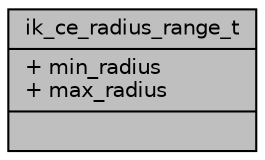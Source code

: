 digraph "ik_ce_radius_range_t"
{
 // INTERACTIVE_SVG=YES
 // LATEX_PDF_SIZE
  bgcolor="transparent";
  edge [fontname="Helvetica",fontsize="10",labelfontname="Helvetica",labelfontsize="10"];
  node [fontname="Helvetica",fontsize="10",shape=record];
  Node1 [label="{ik_ce_radius_range_t\n|+ min_radius\l+ max_radius\l|}",height=0.2,width=0.4,color="black", fillcolor="grey75", style="filled", fontcolor="black",tooltip=" "];
}
